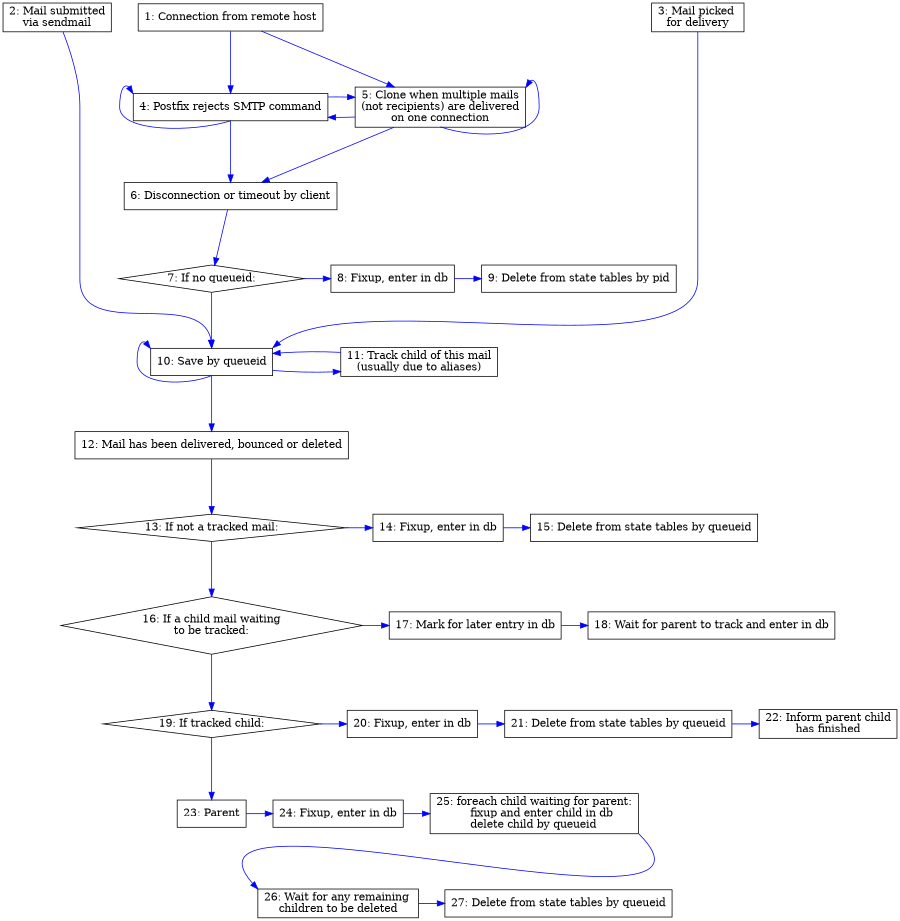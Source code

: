 /* vim: set textwidth=160 : */
/* $Id$ */

digraph logparser {
    graph [
        /* This seems to be width, height - but they interact strangely, so 
         * I'm never sure.
         */
        size = "6.0, 6.4"
        margin = "0"
        center = true
    ]
    node [
        shape = box
    ]
    edge [
        color = blue
        fontcolor = red
        minlen = 2
    ]

    /* EDGES */
    /* Connect from client */
    connect                         -> { rejection } [weight = 5]
    rejection                       -> { rejection } [dir = back, headport = s, tailport = nw]
    rejection                       -> { disconnect } [weight = 5]
    connect                         -> { clone }
    clone                           -> { clone } [dir = back, headport = s, tailport = ne]
    clone                           -> { disconnect }
    clone                           -> { rejection }
    rejection                       -> { clone }

    /* Disconnect without queueid */
    disconnect                      -> { if_no_queueid }
    if_no_queueid                   -> { fixup_enter_in_db_disconnect }
    fixup_enter_in_db_disconnect    -> { delete_by_pid_disconnect }

    /* Disconnect with queueid */
    if_no_queueid                   -> { save_by_queueid } [weight = 5]

    /* Misc entry */
    pickup                          -> { save_by_queueid } [headport = n]
    qmgr_chooses_mail               -> { save_by_queueid } [headport = ne]
    /* Graph placement */
    connect                         -> { pickup } [style = invis, weight = 0]
    connect                         -> { qmgr_chooses_mail } [style = invis, weight = 0]

    /* Save results by queueid */
    save_by_queueid                 -> { track } [minlen = 5]
    track                           -> { save_by_queueid }
    save_by_queueid                 -> { save_by_queueid } [dir = back, headport = s, tailport = nw]
    save_by_queueid                 -> { commit }

    /* Commit is complicated */
    /* Neither parent nor child. */
    commit                          -> { if_neither_parent_nor_child }
    if_neither_parent_nor_child     -> { fixup_enter_in_db_npc }
    fixup_enter_in_db_npc           -> { delete_npc }
    /* Untracked child */
    if_neither_parent_nor_child     -> { if_untracked_child }
    if_untracked_child              -> { mark_for_commit }
    mark_for_commit                 -> { wait_for_parent_to_commit_me }
    if_untracked_child              -> { if_tracked_child }
    /* Tracked child */
    if_tracked_child                -> { fixup_enter_in_db_tc }
    fixup_enter_in_db_tc            -> { delete_tc }
    delete_tc                       -> { maybe_delete_parent }
    /* Parent */
    if_tracked_child                -> { parent }
    parent                          -> { fixup_enter_in_db_parent }
    fixup_enter_in_db_parent        -> { commit_children }
    /* This next edge pulls wait_for_children_to_be_deleted leftwards */
    fixup_enter_in_db_parent        -> { wait_for_children_to_be_deleted } [style = invis]
    commit_children                 -> { wait_for_children_to_be_deleted } [headport = nw, tailport = se, weight = 0]
    wait_for_children_to_be_deleted -> { delete_parent }

    /* NODE LABELS */
    rejection                       [label = "4: Postfix rejects SMTP command"]
    connect                         [label = "1: Connection from remote host"]
    clone                           [label = "5: Clone when multiple mails\n(not recipients) are delivered\non one connection"]

    /* Disconnect without queueid */
    disconnect                      [label = "6: Disconnection or timeout by client"]
    if_no_queueid                   [label = "7: If no queueid:", shape = diamond]
    fixup_enter_in_db_disconnect    [label = "8: Fixup, enter in db"]
    delete_by_pid_disconnect        [label = "9: Delete from state tables by pid"]

    /* Disconnect with queueid - already covered */

    /* Misc entry */
    pickup                          [label = "2: Mail submitted\nvia sendmail"]
    qmgr_chooses_mail               [label = "3: Mail picked \nfor delivery"]

    /* Save results by queueid */
    save_by_queueid                 [label = "10: Save by queueid"]
    track                           [label = "11: Track child of this mail\n(usually due to aliases)"]

    /* Commit is complicated */
    /* Neither parent nor child. */
    commit                          [label = "12: Mail has been delivered, bounced or deleted"]
    if_neither_parent_nor_child     [label = "13: If not a tracked mail:", shape = diamond]
    fixup_enter_in_db_npc           [label = "14: Fixup, enter in db"]
    delete_npc                      [label = "15: Delete from state tables by queueid"]

    /* Untracked child */
    if_untracked_child              [label = "16: If a child mail waiting\nto be tracked:", shape = diamond]
    mark_for_commit                 [label = "17: Mark for later entry in db"]
    wait_for_parent_to_commit_me    [label = "18: Wait for parent to track and enter in db"]

    /* Tracked child */
    if_tracked_child                [label = "19: If tracked child:", shape = diamond]
    fixup_enter_in_db_tc            [label = "20: Fixup, enter in db"]
    delete_tc                       [label = "21: Delete from state tables by queueid"]
    maybe_delete_parent             [label = "22: Inform parent child\lhas finished"]

    /* Parent */
    parent                          [label = "23: Parent"]
    fixup_enter_in_db_parent        [label = "24: Fixup, enter in db"]
    commit_children                 [label = "25: foreach child waiting for parent:\l          fixup and enter child in db\l          delete child by queueid\l", labeljust = l]
    wait_for_children_to_be_deleted [label = "26: Wait for any remaining \nchildren to be deleted"]
    delete_parent                   [label = "27: Delete from state tables by queueid"]

    /* SUB-GRAPHS */
    subgraph sources {
        rank = source
        pickup
        qmgr_chooses_mail
        connect
    }
    subgraph clone_or_save {
        rank = same
        clone
        rejection
    }
    subgraph disconnect_without_queueid {
        rank = same
        if_no_queueid
        fixup_enter_in_db_disconnect
        delete_by_pid_disconnect
    }
    subgraph save_or_track {
        rank = same
        track
        save_by_queueid
    }
    subgraph not_tracked {
        rank = same
        if_neither_parent_nor_child
        fixup_enter_in_db_npc
        delete_npc
    }
    subgraph untracked_child {
        rank = same
        if_untracked_child
        mark_for_commit
        wait_for_parent_to_commit_me
    }
    subgraph tracked_child {
        rank = same
        if_tracked_child
        fixup_enter_in_db_tc
        delete_tc
        maybe_delete_parent
    }
    subgraph parent {
        rank = same
        parent
        fixup_enter_in_db_parent
        commit_children
    }
    subgraph parent_waiting {
        rank = same
        wait_for_children_to_be_deleted
        delete_parent
    }
}
